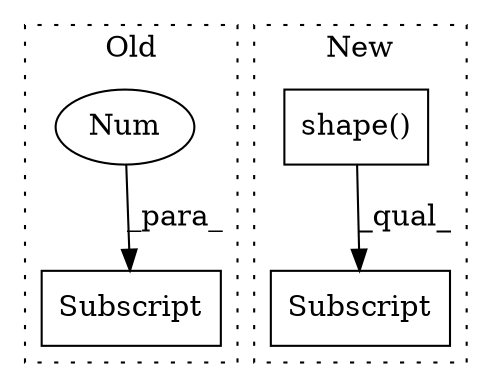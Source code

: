 digraph G {
subgraph cluster0 {
1 [label="Subscript" a="63" s="9149,0" l="5,0" shape="box"];
3 [label="Num" a="76" s="9151" l="2" shape="ellipse"];
label = "Old";
style="dotted";
}
subgraph cluster1 {
2 [label="shape()" a="75" s="8220,8230" l="9,1" shape="box"];
4 [label="Subscript" a="63" s="8220,0" l="14,0" shape="box"];
label = "New";
style="dotted";
}
2 -> 4 [label="_qual_"];
3 -> 1 [label="_para_"];
}